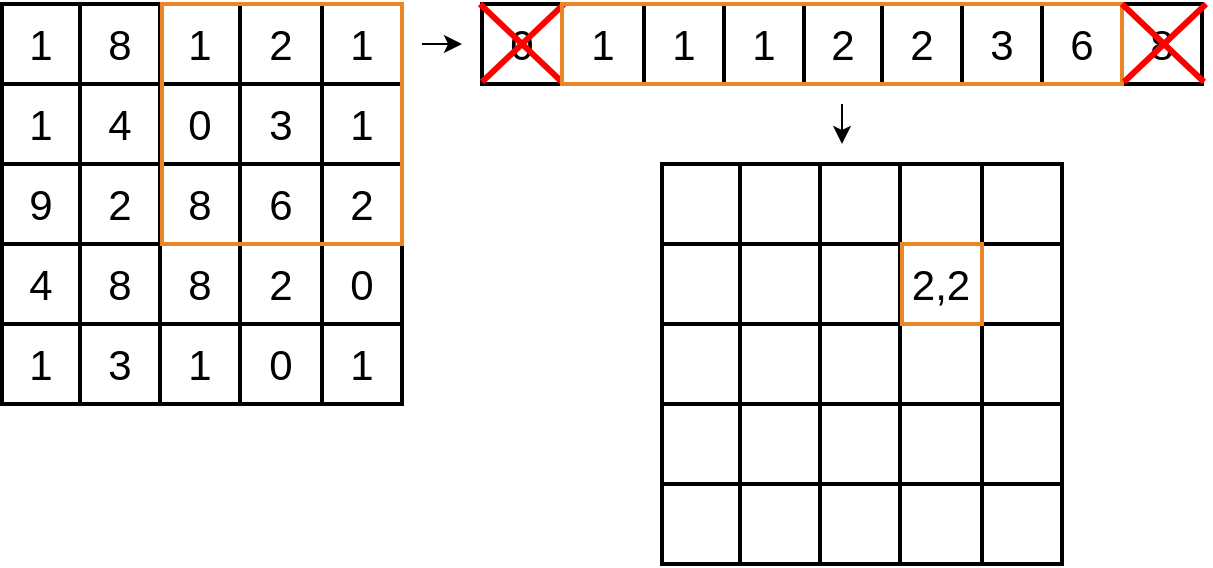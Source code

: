 <mxfile version="14.4.3" type="device"><diagram id="RaLzX2TEbpFw4KdXeLKN" name="Página-1"><mxGraphModel dx="813" dy="470" grid="1" gridSize="10" guides="0" tooltips="1" connect="1" arrows="1" fold="1" page="1" pageScale="1" pageWidth="827" pageHeight="1169" background="none" math="0" shadow="0"><root><mxCell id="0"/><mxCell id="1" parent="0"/><mxCell id="kHiWJ0sOJFABKxauX0Xv-17" value="" style="shape=table;html=1;whiteSpace=wrap;startSize=0;container=1;collapsible=0;childLayout=tableLayout;fontSize=21;strokeWidth=2;" parent="1" vertex="1"><mxGeometry x="200" y="240" width="200" height="200" as="geometry"/></mxCell><mxCell id="kHiWJ0sOJFABKxauX0Xv-18" value="" style="shape=partialRectangle;html=1;whiteSpace=wrap;collapsible=0;dropTarget=0;pointerEvents=0;fillColor=none;top=0;left=0;bottom=0;right=0;points=[[0,0.5],[1,0.5]];portConstraint=eastwest;fontSize=21;strokeColor=#EC8625;" parent="kHiWJ0sOJFABKxauX0Xv-17" vertex="1"><mxGeometry width="200" height="40" as="geometry"/></mxCell><mxCell id="kHiWJ0sOJFABKxauX0Xv-25" value="1" style="shape=partialRectangle;html=1;whiteSpace=wrap;connectable=0;fillColor=none;top=0;left=0;bottom=0;right=0;overflow=hidden;fontSize=21;strokeColor=#EC8625;" parent="kHiWJ0sOJFABKxauX0Xv-18" vertex="1"><mxGeometry width="39" height="40" as="geometry"/></mxCell><mxCell id="kHiWJ0sOJFABKxauX0Xv-19" value="8" style="shape=partialRectangle;html=1;whiteSpace=wrap;connectable=0;fillColor=none;top=0;left=0;bottom=0;right=0;overflow=hidden;fontSize=21;strokeColor=#EC8625;" parent="kHiWJ0sOJFABKxauX0Xv-18" vertex="1"><mxGeometry x="39" width="40" height="40" as="geometry"/></mxCell><mxCell id="kHiWJ0sOJFABKxauX0Xv-20" value="1" style="shape=partialRectangle;html=1;whiteSpace=wrap;connectable=0;fillColor=none;top=0;left=0;bottom=0;right=0;overflow=hidden;fontSize=21;strokeColor=#EC8625;" parent="kHiWJ0sOJFABKxauX0Xv-18" vertex="1"><mxGeometry x="79" width="40" height="40" as="geometry"/></mxCell><mxCell id="gLrLazUWTchg6U3FbLcc-12" value="2" style="shape=partialRectangle;html=1;whiteSpace=wrap;connectable=0;fillColor=none;top=0;left=0;bottom=0;right=0;overflow=hidden;fontSize=21;strokeColor=#EC8625;" parent="kHiWJ0sOJFABKxauX0Xv-18" vertex="1"><mxGeometry x="119" width="41" height="40" as="geometry"/></mxCell><mxCell id="gLrLazUWTchg6U3FbLcc-17" value="1" style="shape=partialRectangle;html=1;whiteSpace=wrap;connectable=0;fillColor=none;top=0;left=0;bottom=0;right=0;overflow=hidden;fontSize=21;strokeColor=#EC8625;" parent="kHiWJ0sOJFABKxauX0Xv-18" vertex="1"><mxGeometry x="160" width="40" height="40" as="geometry"/></mxCell><mxCell id="cU_2XXuSBX8FWKZMiVqS-1" style="shape=partialRectangle;html=1;whiteSpace=wrap;collapsible=0;dropTarget=0;pointerEvents=0;fillColor=none;top=0;left=0;bottom=0;right=0;points=[[0,0.5],[1,0.5]];portConstraint=eastwest;fontSize=21;strokeColor=#EC8625;" parent="kHiWJ0sOJFABKxauX0Xv-17" vertex="1"><mxGeometry y="40" width="200" height="40" as="geometry"/></mxCell><mxCell id="cU_2XXuSBX8FWKZMiVqS-2" value="1" style="shape=partialRectangle;html=1;whiteSpace=wrap;connectable=0;fillColor=none;top=0;left=0;bottom=0;right=0;overflow=hidden;fontSize=21;strokeColor=#EC8625;" parent="cU_2XXuSBX8FWKZMiVqS-1" vertex="1"><mxGeometry width="39" height="40" as="geometry"/></mxCell><mxCell id="cU_2XXuSBX8FWKZMiVqS-3" value="4" style="shape=partialRectangle;html=1;whiteSpace=wrap;connectable=0;fillColor=none;top=0;left=0;bottom=0;right=0;overflow=hidden;fontSize=21;strokeColor=#EC8625;" parent="cU_2XXuSBX8FWKZMiVqS-1" vertex="1"><mxGeometry x="39" width="40" height="40" as="geometry"/></mxCell><mxCell id="cU_2XXuSBX8FWKZMiVqS-4" value="0" style="shape=partialRectangle;html=1;whiteSpace=wrap;connectable=0;fillColor=none;top=0;left=0;bottom=0;right=0;overflow=hidden;fontSize=21;strokeColor=#EC8625;" parent="cU_2XXuSBX8FWKZMiVqS-1" vertex="1"><mxGeometry x="79" width="40" height="40" as="geometry"/></mxCell><mxCell id="gLrLazUWTchg6U3FbLcc-13" value="3" style="shape=partialRectangle;html=1;whiteSpace=wrap;connectable=0;fillColor=none;top=0;left=0;bottom=0;right=0;overflow=hidden;fontSize=21;strokeColor=#EC8625;" parent="cU_2XXuSBX8FWKZMiVqS-1" vertex="1"><mxGeometry x="119" width="41" height="40" as="geometry"/></mxCell><mxCell id="gLrLazUWTchg6U3FbLcc-18" value="1" style="shape=partialRectangle;html=1;whiteSpace=wrap;connectable=0;fillColor=none;top=0;left=0;bottom=0;right=0;overflow=hidden;fontSize=21;strokeColor=#EC8625;" parent="cU_2XXuSBX8FWKZMiVqS-1" vertex="1"><mxGeometry x="160" width="40" height="40" as="geometry"/></mxCell><mxCell id="cU_2XXuSBX8FWKZMiVqS-5" style="shape=partialRectangle;html=1;whiteSpace=wrap;collapsible=0;dropTarget=0;pointerEvents=0;fillColor=none;top=0;left=0;bottom=0;right=0;points=[[0,0.5],[1,0.5]];portConstraint=eastwest;fontSize=21;strokeColor=#EC8625;" parent="kHiWJ0sOJFABKxauX0Xv-17" vertex="1"><mxGeometry y="80" width="200" height="40" as="geometry"/></mxCell><mxCell id="cU_2XXuSBX8FWKZMiVqS-6" value="9" style="shape=partialRectangle;html=1;whiteSpace=wrap;connectable=0;fillColor=none;top=0;left=0;bottom=0;right=0;overflow=hidden;fontSize=21;strokeColor=#EC8625;" parent="cU_2XXuSBX8FWKZMiVqS-5" vertex="1"><mxGeometry width="39" height="40" as="geometry"/></mxCell><mxCell id="cU_2XXuSBX8FWKZMiVqS-7" value="2" style="shape=partialRectangle;html=1;whiteSpace=wrap;connectable=0;fillColor=none;top=0;left=0;bottom=0;right=0;overflow=hidden;fontSize=21;strokeColor=#EC8625;" parent="cU_2XXuSBX8FWKZMiVqS-5" vertex="1"><mxGeometry x="39" width="40" height="40" as="geometry"/></mxCell><mxCell id="cU_2XXuSBX8FWKZMiVqS-8" value="8" style="shape=partialRectangle;html=1;whiteSpace=wrap;connectable=0;fillColor=none;top=0;left=0;bottom=0;right=0;overflow=hidden;fontSize=21;strokeColor=#EC8625;" parent="cU_2XXuSBX8FWKZMiVqS-5" vertex="1"><mxGeometry x="79" width="40" height="40" as="geometry"/></mxCell><mxCell id="gLrLazUWTchg6U3FbLcc-14" value="6" style="shape=partialRectangle;html=1;whiteSpace=wrap;connectable=0;fillColor=none;top=0;left=0;bottom=0;right=0;overflow=hidden;fontSize=21;strokeColor=#EC8625;" parent="cU_2XXuSBX8FWKZMiVqS-5" vertex="1"><mxGeometry x="119" width="41" height="40" as="geometry"/></mxCell><mxCell id="gLrLazUWTchg6U3FbLcc-19" value="2" style="shape=partialRectangle;html=1;whiteSpace=wrap;connectable=0;fillColor=none;top=0;left=0;bottom=0;right=0;overflow=hidden;fontSize=21;strokeColor=#EC8625;" parent="cU_2XXuSBX8FWKZMiVqS-5" vertex="1"><mxGeometry x="160" width="40" height="40" as="geometry"/></mxCell><mxCell id="gLrLazUWTchg6U3FbLcc-4" style="shape=partialRectangle;html=1;whiteSpace=wrap;collapsible=0;dropTarget=0;pointerEvents=0;fillColor=none;top=0;left=0;bottom=0;right=0;points=[[0,0.5],[1,0.5]];portConstraint=eastwest;fontSize=21;strokeColor=#EC8625;" parent="kHiWJ0sOJFABKxauX0Xv-17" vertex="1"><mxGeometry y="120" width="200" height="40" as="geometry"/></mxCell><mxCell id="gLrLazUWTchg6U3FbLcc-5" value="4" style="shape=partialRectangle;html=1;whiteSpace=wrap;connectable=0;fillColor=none;top=0;left=0;bottom=0;right=0;overflow=hidden;fontSize=21;strokeColor=#EC8625;" parent="gLrLazUWTchg6U3FbLcc-4" vertex="1"><mxGeometry width="39" height="40" as="geometry"/></mxCell><mxCell id="gLrLazUWTchg6U3FbLcc-6" value="8" style="shape=partialRectangle;html=1;whiteSpace=wrap;connectable=0;fillColor=none;top=0;left=0;bottom=0;right=0;overflow=hidden;fontSize=21;strokeColor=#EC8625;" parent="gLrLazUWTchg6U3FbLcc-4" vertex="1"><mxGeometry x="39" width="40" height="40" as="geometry"/></mxCell><mxCell id="gLrLazUWTchg6U3FbLcc-7" value="8" style="shape=partialRectangle;html=1;whiteSpace=wrap;connectable=0;fillColor=none;top=0;left=0;bottom=0;right=0;overflow=hidden;fontSize=21;strokeColor=#EC8625;" parent="gLrLazUWTchg6U3FbLcc-4" vertex="1"><mxGeometry x="79" width="40" height="40" as="geometry"/></mxCell><mxCell id="gLrLazUWTchg6U3FbLcc-15" value="2" style="shape=partialRectangle;html=1;whiteSpace=wrap;connectable=0;fillColor=none;top=0;left=0;bottom=0;right=0;overflow=hidden;fontSize=21;strokeColor=#EC8625;" parent="gLrLazUWTchg6U3FbLcc-4" vertex="1"><mxGeometry x="119" width="41" height="40" as="geometry"/></mxCell><mxCell id="gLrLazUWTchg6U3FbLcc-20" value="0" style="shape=partialRectangle;html=1;whiteSpace=wrap;connectable=0;fillColor=none;top=0;left=0;bottom=0;right=0;overflow=hidden;fontSize=21;strokeColor=#EC8625;" parent="gLrLazUWTchg6U3FbLcc-4" vertex="1"><mxGeometry x="160" width="40" height="40" as="geometry"/></mxCell><mxCell id="gLrLazUWTchg6U3FbLcc-8" style="shape=partialRectangle;html=1;whiteSpace=wrap;collapsible=0;dropTarget=0;pointerEvents=0;fillColor=none;top=0;left=0;bottom=0;right=0;points=[[0,0.5],[1,0.5]];portConstraint=eastwest;fontSize=21;strokeColor=#EC8625;" parent="kHiWJ0sOJFABKxauX0Xv-17" vertex="1"><mxGeometry y="160" width="200" height="40" as="geometry"/></mxCell><mxCell id="gLrLazUWTchg6U3FbLcc-9" value="1" style="shape=partialRectangle;html=1;whiteSpace=wrap;connectable=0;fillColor=none;top=0;left=0;bottom=0;right=0;overflow=hidden;fontSize=21;strokeColor=#EC8625;" parent="gLrLazUWTchg6U3FbLcc-8" vertex="1"><mxGeometry width="39" height="40" as="geometry"/></mxCell><mxCell id="gLrLazUWTchg6U3FbLcc-10" value="3" style="shape=partialRectangle;html=1;whiteSpace=wrap;connectable=0;fillColor=none;top=0;left=0;bottom=0;right=0;overflow=hidden;fontSize=21;strokeColor=#EC8625;" parent="gLrLazUWTchg6U3FbLcc-8" vertex="1"><mxGeometry x="39" width="40" height="40" as="geometry"/></mxCell><mxCell id="gLrLazUWTchg6U3FbLcc-11" value="1" style="shape=partialRectangle;html=1;whiteSpace=wrap;connectable=0;fillColor=none;top=0;left=0;bottom=0;right=0;overflow=hidden;fontSize=21;strokeColor=#EC8625;" parent="gLrLazUWTchg6U3FbLcc-8" vertex="1"><mxGeometry x="79" width="40" height="40" as="geometry"/></mxCell><mxCell id="gLrLazUWTchg6U3FbLcc-16" value="0" style="shape=partialRectangle;html=1;whiteSpace=wrap;connectable=0;fillColor=none;top=0;left=0;bottom=0;right=0;overflow=hidden;fontSize=21;strokeColor=#EC8625;" parent="gLrLazUWTchg6U3FbLcc-8" vertex="1"><mxGeometry x="119" width="41" height="40" as="geometry"/></mxCell><mxCell id="gLrLazUWTchg6U3FbLcc-21" value="1" style="shape=partialRectangle;html=1;whiteSpace=wrap;connectable=0;fillColor=none;top=0;left=0;bottom=0;right=0;overflow=hidden;fontSize=21;strokeColor=#EC8625;" parent="gLrLazUWTchg6U3FbLcc-8" vertex="1"><mxGeometry x="160" width="40" height="40" as="geometry"/></mxCell><mxCell id="UDS4Qf9dSPfDKWxW-Enh-32" value="" style="rounded=0;whiteSpace=wrap;html=1;strokeWidth=2;strokeColor=#EC8625;fillColor=none;" parent="1" vertex="1"><mxGeometry x="280" y="240" width="120" height="120" as="geometry"/></mxCell><mxCell id="UDS4Qf9dSPfDKWxW-Enh-34" value="" style="shape=table;html=1;whiteSpace=wrap;startSize=0;container=1;collapsible=0;childLayout=tableLayout;fontSize=21;strokeWidth=2;" parent="1" vertex="1"><mxGeometry x="440" y="240" width="360" height="40" as="geometry"/></mxCell><mxCell id="UDS4Qf9dSPfDKWxW-Enh-35" value="" style="shape=partialRectangle;html=1;whiteSpace=wrap;collapsible=0;dropTarget=0;pointerEvents=0;fillColor=none;top=0;left=0;bottom=0;right=0;points=[[0,0.5],[1,0.5]];portConstraint=eastwest;fontSize=21;strokeColor=#EC8625;" parent="UDS4Qf9dSPfDKWxW-Enh-34" vertex="1"><mxGeometry width="360" height="40" as="geometry"/></mxCell><mxCell id="UDS4Qf9dSPfDKWxW-Enh-38" value="0" style="shape=partialRectangle;html=1;whiteSpace=wrap;connectable=0;fillColor=none;top=0;left=0;bottom=0;right=0;overflow=hidden;fontSize=21;strokeColor=#EC8625;" parent="UDS4Qf9dSPfDKWxW-Enh-35" vertex="1"><mxGeometry width="40" height="40" as="geometry"/></mxCell><mxCell id="UDS4Qf9dSPfDKWxW-Enh-39" value="1" style="shape=partialRectangle;html=1;whiteSpace=wrap;connectable=0;fillColor=none;top=0;left=0;bottom=0;right=0;overflow=hidden;fontSize=21;strokeColor=#EC8625;" parent="UDS4Qf9dSPfDKWxW-Enh-35" vertex="1"><mxGeometry x="40" width="41" height="40" as="geometry"/></mxCell><mxCell id="UDS4Qf9dSPfDKWxW-Enh-40" value="1" style="shape=partialRectangle;html=1;whiteSpace=wrap;connectable=0;fillColor=none;top=0;left=0;bottom=0;right=0;overflow=hidden;fontSize=21;strokeColor=#EC8625;" parent="UDS4Qf9dSPfDKWxW-Enh-35" vertex="1"><mxGeometry x="81" width="40" height="40" as="geometry"/></mxCell><mxCell id="UDS4Qf9dSPfDKWxW-Enh-66" value="1" style="shape=partialRectangle;html=1;whiteSpace=wrap;connectable=0;fillColor=none;top=0;left=0;bottom=0;right=0;overflow=hidden;fontSize=21;strokeColor=#EC8625;" parent="UDS4Qf9dSPfDKWxW-Enh-35" vertex="1"><mxGeometry x="121" width="40" height="40" as="geometry"/></mxCell><mxCell id="UDS4Qf9dSPfDKWxW-Enh-69" value="2" style="shape=partialRectangle;html=1;whiteSpace=wrap;connectable=0;fillColor=none;top=0;left=0;bottom=0;right=0;overflow=hidden;fontSize=21;strokeColor=#EC8625;" parent="UDS4Qf9dSPfDKWxW-Enh-35" vertex="1"><mxGeometry x="161" width="39" height="40" as="geometry"/></mxCell><mxCell id="UDS4Qf9dSPfDKWxW-Enh-72" value="2" style="shape=partialRectangle;html=1;whiteSpace=wrap;connectable=0;fillColor=none;top=0;left=0;bottom=0;right=0;overflow=hidden;fontSize=21;strokeColor=#EC8625;" parent="UDS4Qf9dSPfDKWxW-Enh-35" vertex="1"><mxGeometry x="200" width="40" height="40" as="geometry"/></mxCell><mxCell id="UDS4Qf9dSPfDKWxW-Enh-75" value="3" style="shape=partialRectangle;html=1;whiteSpace=wrap;connectable=0;fillColor=none;top=0;left=0;bottom=0;right=0;overflow=hidden;fontSize=21;strokeColor=#EC8625;" parent="UDS4Qf9dSPfDKWxW-Enh-35" vertex="1"><mxGeometry x="240" width="40" height="40" as="geometry"/></mxCell><mxCell id="UDS4Qf9dSPfDKWxW-Enh-78" value="6" style="shape=partialRectangle;html=1;whiteSpace=wrap;connectable=0;fillColor=none;top=0;left=0;bottom=0;right=0;overflow=hidden;fontSize=21;strokeColor=#EC8625;" parent="UDS4Qf9dSPfDKWxW-Enh-35" vertex="1"><mxGeometry x="280" width="40" height="40" as="geometry"/></mxCell><mxCell id="UDS4Qf9dSPfDKWxW-Enh-81" value="8" style="shape=partialRectangle;html=1;whiteSpace=wrap;connectable=0;fillColor=none;top=0;left=0;bottom=0;right=0;overflow=hidden;fontSize=21;strokeColor=#EC8625;" parent="UDS4Qf9dSPfDKWxW-Enh-35" vertex="1"><mxGeometry x="320" width="40" height="40" as="geometry"/></mxCell><mxCell id="HmZjPBfo39XUgQHtzF3q-1" value="" style="endArrow=none;html=1;strokeWidth=3;strokeColor=#FF0000;" edge="1" parent="UDS4Qf9dSPfDKWxW-Enh-34"><mxGeometry width="50" height="50" relative="1" as="geometry"><mxPoint y="39" as="sourcePoint"/><mxPoint x="41" as="targetPoint"/></mxGeometry></mxCell><mxCell id="HmZjPBfo39XUgQHtzF3q-38" value="" style="endArrow=none;html=1;strokeWidth=3;strokeColor=#FF0000;" edge="1" parent="UDS4Qf9dSPfDKWxW-Enh-34"><mxGeometry width="50" height="50" relative="1" as="geometry"><mxPoint x="-1" as="sourcePoint"/><mxPoint x="40" y="39" as="targetPoint"/></mxGeometry></mxCell><mxCell id="UDS4Qf9dSPfDKWxW-Enh-84" value="" style="rounded=0;whiteSpace=wrap;html=1;strokeWidth=2;strokeColor=#EC8625;fillColor=none;" parent="1" vertex="1"><mxGeometry x="480" y="240" width="280" height="40" as="geometry"/></mxCell><mxCell id="UDS4Qf9dSPfDKWxW-Enh-85" value="" style="endArrow=classic;html=1;" parent="1" edge="1"><mxGeometry width="50" height="50" relative="1" as="geometry"><mxPoint x="410" y="260" as="sourcePoint"/><mxPoint x="430" y="260" as="targetPoint"/></mxGeometry></mxCell><mxCell id="UDS4Qf9dSPfDKWxW-Enh-86" value="" style="shape=table;html=1;whiteSpace=wrap;startSize=0;container=1;collapsible=0;childLayout=tableLayout;fontSize=21;strokeWidth=2;" parent="1" vertex="1"><mxGeometry x="530" y="320" width="200" height="200" as="geometry"/></mxCell><mxCell id="UDS4Qf9dSPfDKWxW-Enh-87" value="" style="shape=partialRectangle;html=1;whiteSpace=wrap;collapsible=0;dropTarget=0;pointerEvents=0;fillColor=none;top=0;left=0;bottom=0;right=0;points=[[0,0.5],[1,0.5]];portConstraint=eastwest;fontSize=21;strokeColor=#EC8625;" parent="UDS4Qf9dSPfDKWxW-Enh-86" vertex="1"><mxGeometry width="200" height="40" as="geometry"/></mxCell><mxCell id="UDS4Qf9dSPfDKWxW-Enh-88" value="" style="shape=partialRectangle;html=1;whiteSpace=wrap;connectable=0;fillColor=none;top=0;left=0;bottom=0;right=0;overflow=hidden;fontSize=21;strokeColor=#EC8625;" parent="UDS4Qf9dSPfDKWxW-Enh-87" vertex="1"><mxGeometry width="39" height="40" as="geometry"/></mxCell><mxCell id="UDS4Qf9dSPfDKWxW-Enh-89" value="" style="shape=partialRectangle;html=1;whiteSpace=wrap;connectable=0;fillColor=none;top=0;left=0;bottom=0;right=0;overflow=hidden;fontSize=21;strokeColor=#EC8625;" parent="UDS4Qf9dSPfDKWxW-Enh-87" vertex="1"><mxGeometry x="39" width="40" height="40" as="geometry"/></mxCell><mxCell id="UDS4Qf9dSPfDKWxW-Enh-90" value="" style="shape=partialRectangle;html=1;whiteSpace=wrap;connectable=0;fillColor=none;top=0;left=0;bottom=0;right=0;overflow=hidden;fontSize=21;strokeColor=#EC8625;" parent="UDS4Qf9dSPfDKWxW-Enh-87" vertex="1"><mxGeometry x="79" width="40" height="40" as="geometry"/></mxCell><mxCell id="UDS4Qf9dSPfDKWxW-Enh-91" value="" style="shape=partialRectangle;html=1;whiteSpace=wrap;connectable=0;fillColor=none;top=0;left=0;bottom=0;right=0;overflow=hidden;fontSize=21;strokeColor=#EC8625;" parent="UDS4Qf9dSPfDKWxW-Enh-87" vertex="1"><mxGeometry x="119" width="41" height="40" as="geometry"/></mxCell><mxCell id="UDS4Qf9dSPfDKWxW-Enh-92" value="" style="shape=partialRectangle;html=1;whiteSpace=wrap;connectable=0;fillColor=none;top=0;left=0;bottom=0;right=0;overflow=hidden;fontSize=21;strokeColor=#EC8625;" parent="UDS4Qf9dSPfDKWxW-Enh-87" vertex="1"><mxGeometry x="160" width="40" height="40" as="geometry"/></mxCell><mxCell id="UDS4Qf9dSPfDKWxW-Enh-93" style="shape=partialRectangle;html=1;whiteSpace=wrap;collapsible=0;dropTarget=0;pointerEvents=0;fillColor=none;top=0;left=0;bottom=0;right=0;points=[[0,0.5],[1,0.5]];portConstraint=eastwest;fontSize=21;strokeColor=#EC8625;" parent="UDS4Qf9dSPfDKWxW-Enh-86" vertex="1"><mxGeometry y="40" width="200" height="40" as="geometry"/></mxCell><mxCell id="UDS4Qf9dSPfDKWxW-Enh-94" value="" style="shape=partialRectangle;html=1;whiteSpace=wrap;connectable=0;fillColor=none;top=0;left=0;bottom=0;right=0;overflow=hidden;fontSize=21;strokeColor=#EC8625;" parent="UDS4Qf9dSPfDKWxW-Enh-93" vertex="1"><mxGeometry width="39" height="40" as="geometry"/></mxCell><mxCell id="UDS4Qf9dSPfDKWxW-Enh-95" value="" style="shape=partialRectangle;html=1;whiteSpace=wrap;connectable=0;fillColor=none;top=0;left=0;bottom=0;right=0;overflow=hidden;fontSize=21;strokeColor=#EC8625;" parent="UDS4Qf9dSPfDKWxW-Enh-93" vertex="1"><mxGeometry x="39" width="40" height="40" as="geometry"/></mxCell><mxCell id="UDS4Qf9dSPfDKWxW-Enh-96" value="" style="shape=partialRectangle;html=1;whiteSpace=wrap;connectable=0;fillColor=none;top=0;left=0;bottom=0;right=0;overflow=hidden;fontSize=21;strokeColor=#EC8625;" parent="UDS4Qf9dSPfDKWxW-Enh-93" vertex="1"><mxGeometry x="79" width="40" height="40" as="geometry"/></mxCell><mxCell id="UDS4Qf9dSPfDKWxW-Enh-97" value="2,2" style="shape=partialRectangle;html=1;whiteSpace=wrap;connectable=0;fillColor=none;top=0;left=0;bottom=0;right=0;overflow=hidden;fontSize=21;strokeColor=#EC8625;" parent="UDS4Qf9dSPfDKWxW-Enh-93" vertex="1"><mxGeometry x="119" width="41" height="40" as="geometry"/></mxCell><mxCell id="UDS4Qf9dSPfDKWxW-Enh-98" value="" style="shape=partialRectangle;html=1;whiteSpace=wrap;connectable=0;fillColor=none;top=0;left=0;bottom=0;right=0;overflow=hidden;fontSize=21;strokeColor=#EC8625;" parent="UDS4Qf9dSPfDKWxW-Enh-93" vertex="1"><mxGeometry x="160" width="40" height="40" as="geometry"/></mxCell><mxCell id="UDS4Qf9dSPfDKWxW-Enh-99" style="shape=partialRectangle;html=1;whiteSpace=wrap;collapsible=0;dropTarget=0;pointerEvents=0;fillColor=none;top=0;left=0;bottom=0;right=0;points=[[0,0.5],[1,0.5]];portConstraint=eastwest;fontSize=21;strokeColor=#EC8625;" parent="UDS4Qf9dSPfDKWxW-Enh-86" vertex="1"><mxGeometry y="80" width="200" height="40" as="geometry"/></mxCell><mxCell id="UDS4Qf9dSPfDKWxW-Enh-100" value="" style="shape=partialRectangle;html=1;whiteSpace=wrap;connectable=0;fillColor=none;top=0;left=0;bottom=0;right=0;overflow=hidden;fontSize=21;strokeColor=#EC8625;" parent="UDS4Qf9dSPfDKWxW-Enh-99" vertex="1"><mxGeometry width="39" height="40" as="geometry"/></mxCell><mxCell id="UDS4Qf9dSPfDKWxW-Enh-101" value="" style="shape=partialRectangle;html=1;whiteSpace=wrap;connectable=0;fillColor=none;top=0;left=0;bottom=0;right=0;overflow=hidden;fontSize=21;strokeColor=#EC8625;" parent="UDS4Qf9dSPfDKWxW-Enh-99" vertex="1"><mxGeometry x="39" width="40" height="40" as="geometry"/></mxCell><mxCell id="UDS4Qf9dSPfDKWxW-Enh-102" value="" style="shape=partialRectangle;html=1;whiteSpace=wrap;connectable=0;fillColor=none;top=0;left=0;bottom=0;right=0;overflow=hidden;fontSize=21;strokeColor=#EC8625;" parent="UDS4Qf9dSPfDKWxW-Enh-99" vertex="1"><mxGeometry x="79" width="40" height="40" as="geometry"/></mxCell><mxCell id="UDS4Qf9dSPfDKWxW-Enh-103" value="" style="shape=partialRectangle;html=1;whiteSpace=wrap;connectable=0;fillColor=none;top=0;left=0;bottom=0;right=0;overflow=hidden;fontSize=21;strokeColor=#EC8625;" parent="UDS4Qf9dSPfDKWxW-Enh-99" vertex="1"><mxGeometry x="119" width="41" height="40" as="geometry"/></mxCell><mxCell id="UDS4Qf9dSPfDKWxW-Enh-104" value="" style="shape=partialRectangle;html=1;whiteSpace=wrap;connectable=0;fillColor=none;top=0;left=0;bottom=0;right=0;overflow=hidden;fontSize=21;strokeColor=#EC8625;" parent="UDS4Qf9dSPfDKWxW-Enh-99" vertex="1"><mxGeometry x="160" width="40" height="40" as="geometry"/></mxCell><mxCell id="UDS4Qf9dSPfDKWxW-Enh-105" style="shape=partialRectangle;html=1;whiteSpace=wrap;collapsible=0;dropTarget=0;pointerEvents=0;fillColor=none;top=0;left=0;bottom=0;right=0;points=[[0,0.5],[1,0.5]];portConstraint=eastwest;fontSize=21;strokeColor=#EC8625;" parent="UDS4Qf9dSPfDKWxW-Enh-86" vertex="1"><mxGeometry y="120" width="200" height="40" as="geometry"/></mxCell><mxCell id="UDS4Qf9dSPfDKWxW-Enh-106" value="" style="shape=partialRectangle;html=1;whiteSpace=wrap;connectable=0;fillColor=none;top=0;left=0;bottom=0;right=0;overflow=hidden;fontSize=21;strokeColor=#EC8625;" parent="UDS4Qf9dSPfDKWxW-Enh-105" vertex="1"><mxGeometry width="39" height="40" as="geometry"/></mxCell><mxCell id="UDS4Qf9dSPfDKWxW-Enh-107" value="" style="shape=partialRectangle;html=1;whiteSpace=wrap;connectable=0;fillColor=none;top=0;left=0;bottom=0;right=0;overflow=hidden;fontSize=21;strokeColor=#EC8625;" parent="UDS4Qf9dSPfDKWxW-Enh-105" vertex="1"><mxGeometry x="39" width="40" height="40" as="geometry"/></mxCell><mxCell id="UDS4Qf9dSPfDKWxW-Enh-108" value="" style="shape=partialRectangle;html=1;whiteSpace=wrap;connectable=0;fillColor=none;top=0;left=0;bottom=0;right=0;overflow=hidden;fontSize=21;strokeColor=#EC8625;" parent="UDS4Qf9dSPfDKWxW-Enh-105" vertex="1"><mxGeometry x="79" width="40" height="40" as="geometry"/></mxCell><mxCell id="UDS4Qf9dSPfDKWxW-Enh-109" value="" style="shape=partialRectangle;html=1;whiteSpace=wrap;connectable=0;fillColor=none;top=0;left=0;bottom=0;right=0;overflow=hidden;fontSize=21;strokeColor=#EC8625;" parent="UDS4Qf9dSPfDKWxW-Enh-105" vertex="1"><mxGeometry x="119" width="41" height="40" as="geometry"/></mxCell><mxCell id="UDS4Qf9dSPfDKWxW-Enh-110" value="" style="shape=partialRectangle;html=1;whiteSpace=wrap;connectable=0;fillColor=none;top=0;left=0;bottom=0;right=0;overflow=hidden;fontSize=21;strokeColor=#EC8625;" parent="UDS4Qf9dSPfDKWxW-Enh-105" vertex="1"><mxGeometry x="160" width="40" height="40" as="geometry"/></mxCell><mxCell id="UDS4Qf9dSPfDKWxW-Enh-111" style="shape=partialRectangle;html=1;whiteSpace=wrap;collapsible=0;dropTarget=0;pointerEvents=0;fillColor=none;top=0;left=0;bottom=0;right=0;points=[[0,0.5],[1,0.5]];portConstraint=eastwest;fontSize=21;strokeColor=#EC8625;" parent="UDS4Qf9dSPfDKWxW-Enh-86" vertex="1"><mxGeometry y="160" width="200" height="40" as="geometry"/></mxCell><mxCell id="UDS4Qf9dSPfDKWxW-Enh-112" value="" style="shape=partialRectangle;html=1;whiteSpace=wrap;connectable=0;fillColor=none;top=0;left=0;bottom=0;right=0;overflow=hidden;fontSize=21;strokeColor=#EC8625;" parent="UDS4Qf9dSPfDKWxW-Enh-111" vertex="1"><mxGeometry width="39" height="40" as="geometry"/></mxCell><mxCell id="UDS4Qf9dSPfDKWxW-Enh-113" value="" style="shape=partialRectangle;html=1;whiteSpace=wrap;connectable=0;fillColor=none;top=0;left=0;bottom=0;right=0;overflow=hidden;fontSize=21;strokeColor=#EC8625;" parent="UDS4Qf9dSPfDKWxW-Enh-111" vertex="1"><mxGeometry x="39" width="40" height="40" as="geometry"/></mxCell><mxCell id="UDS4Qf9dSPfDKWxW-Enh-114" value="" style="shape=partialRectangle;html=1;whiteSpace=wrap;connectable=0;fillColor=none;top=0;left=0;bottom=0;right=0;overflow=hidden;fontSize=21;strokeColor=#EC8625;" parent="UDS4Qf9dSPfDKWxW-Enh-111" vertex="1"><mxGeometry x="79" width="40" height="40" as="geometry"/></mxCell><mxCell id="UDS4Qf9dSPfDKWxW-Enh-115" value="" style="shape=partialRectangle;html=1;whiteSpace=wrap;connectable=0;fillColor=none;top=0;left=0;bottom=0;right=0;overflow=hidden;fontSize=21;strokeColor=#EC8625;" parent="UDS4Qf9dSPfDKWxW-Enh-111" vertex="1"><mxGeometry x="119" width="41" height="40" as="geometry"/></mxCell><mxCell id="UDS4Qf9dSPfDKWxW-Enh-116" value="" style="shape=partialRectangle;html=1;whiteSpace=wrap;connectable=0;fillColor=none;top=0;left=0;bottom=0;right=0;overflow=hidden;fontSize=21;strokeColor=#EC8625;" parent="UDS4Qf9dSPfDKWxW-Enh-111" vertex="1"><mxGeometry x="160" width="40" height="40" as="geometry"/></mxCell><mxCell id="UDS4Qf9dSPfDKWxW-Enh-117" value="" style="endArrow=classic;html=1;" parent="1" edge="1"><mxGeometry width="50" height="50" relative="1" as="geometry"><mxPoint x="620" y="290" as="sourcePoint"/><mxPoint x="620" y="310" as="targetPoint"/></mxGeometry></mxCell><mxCell id="UDS4Qf9dSPfDKWxW-Enh-118" value="" style="rounded=0;whiteSpace=wrap;html=1;strokeWidth=2;strokeColor=#EC8625;fillColor=none;" parent="1" vertex="1"><mxGeometry x="650" y="360" width="40" height="40" as="geometry"/></mxCell><mxCell id="HmZjPBfo39XUgQHtzF3q-39" value="" style="endArrow=none;html=1;strokeWidth=3;strokeColor=#FF0000;" edge="1" parent="1"><mxGeometry width="50" height="50" relative="1" as="geometry"><mxPoint x="761" y="279" as="sourcePoint"/><mxPoint x="802" y="240" as="targetPoint"/></mxGeometry></mxCell><mxCell id="HmZjPBfo39XUgQHtzF3q-40" value="" style="endArrow=none;html=1;strokeWidth=3;strokeColor=#FF0000;" edge="1" parent="1"><mxGeometry width="50" height="50" relative="1" as="geometry"><mxPoint x="760" y="240" as="sourcePoint"/><mxPoint x="801" y="279" as="targetPoint"/></mxGeometry></mxCell></root></mxGraphModel></diagram></mxfile>